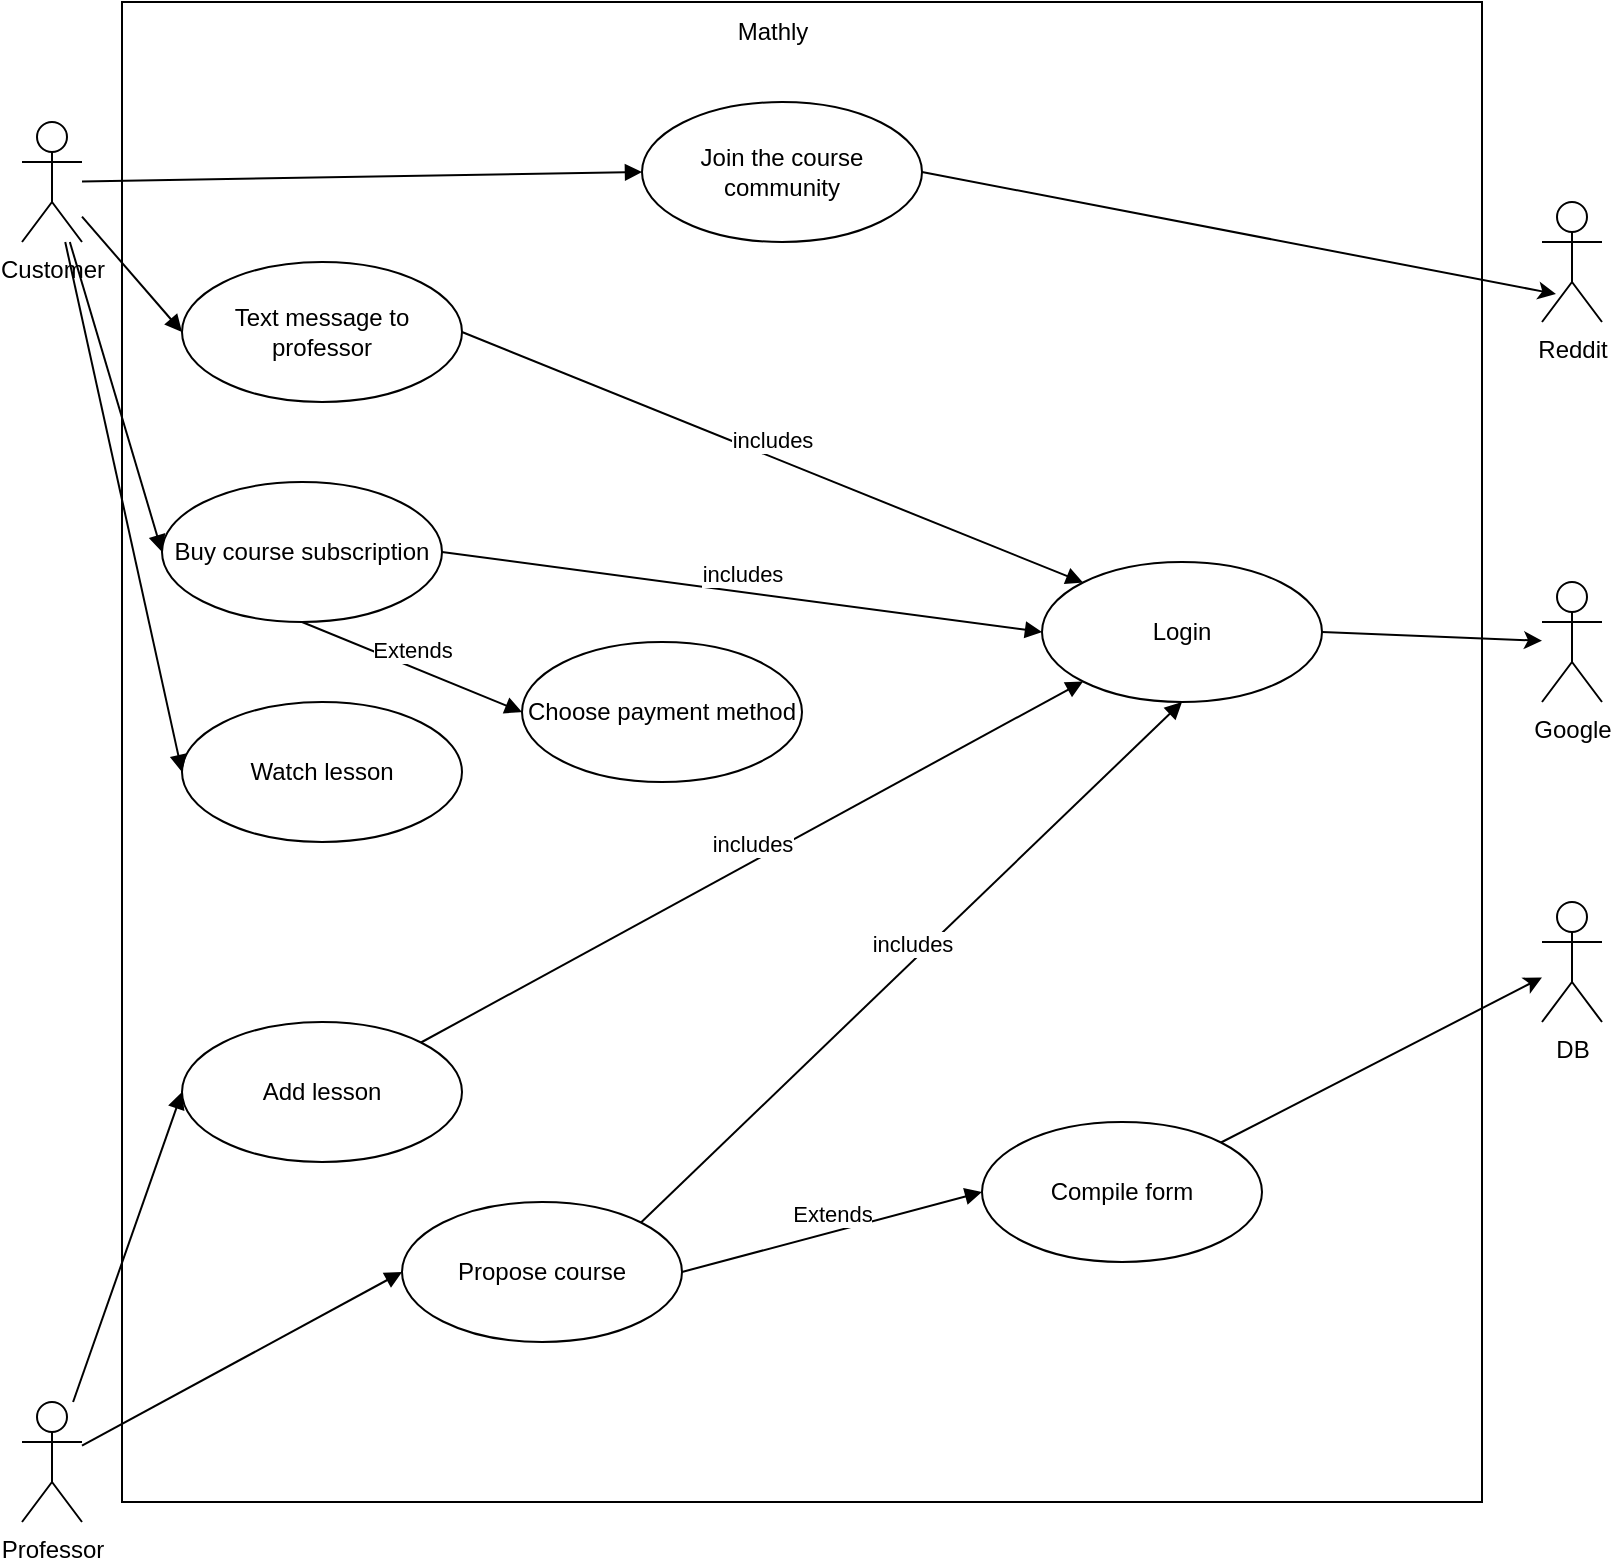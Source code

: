 <mxfile version="22.0.2" type="device">
  <diagram name="Page-1" id="TtVnkeEEjEB0-R0Kt0P4">
    <mxGraphModel dx="1604" dy="843" grid="1" gridSize="10" guides="1" tooltips="1" connect="1" arrows="1" fold="1" page="1" pageScale="1" pageWidth="850" pageHeight="1100" math="0" shadow="0">
      <root>
        <mxCell id="0" />
        <mxCell id="1" parent="0" />
        <mxCell id="7eg9AI-U8wfrf_obAaeg-1" value="" style="rounded=0;whiteSpace=wrap;html=1;" parent="1" vertex="1">
          <mxGeometry x="80" y="40" width="680" height="750" as="geometry" />
        </mxCell>
        <mxCell id="7eg9AI-U8wfrf_obAaeg-2" value="Customer" style="shape=umlActor;verticalLabelPosition=bottom;verticalAlign=top;html=1;outlineConnect=0;" parent="1" vertex="1">
          <mxGeometry x="30" y="100" width="30" height="60" as="geometry" />
        </mxCell>
        <mxCell id="7eg9AI-U8wfrf_obAaeg-3" value="Mathly" style="text;html=1;align=center;verticalAlign=middle;resizable=0;points=[];autosize=1;strokeColor=none;fillColor=none;" parent="1" vertex="1">
          <mxGeometry x="375" y="40" width="60" height="30" as="geometry" />
        </mxCell>
        <mxCell id="7eg9AI-U8wfrf_obAaeg-4" value="Professor&lt;br&gt;" style="shape=umlActor;verticalLabelPosition=bottom;verticalAlign=top;html=1;outlineConnect=0;" parent="1" vertex="1">
          <mxGeometry x="30" y="740" width="30" height="60" as="geometry" />
        </mxCell>
        <mxCell id="7eg9AI-U8wfrf_obAaeg-5" value="Google" style="shape=umlActor;verticalLabelPosition=bottom;verticalAlign=top;html=1;outlineConnect=0;" parent="1" vertex="1">
          <mxGeometry x="790" y="330" width="30" height="60" as="geometry" />
        </mxCell>
        <mxCell id="7eg9AI-U8wfrf_obAaeg-6" value="DB" style="shape=umlActor;verticalLabelPosition=bottom;verticalAlign=top;html=1;outlineConnect=0;" parent="1" vertex="1">
          <mxGeometry x="790" y="490" width="30" height="60" as="geometry" />
        </mxCell>
        <mxCell id="7eg9AI-U8wfrf_obAaeg-7" value="Buy course subscription" style="ellipse;whiteSpace=wrap;html=1;" parent="1" vertex="1">
          <mxGeometry x="100" y="280" width="140" height="70" as="geometry" />
        </mxCell>
        <mxCell id="7eg9AI-U8wfrf_obAaeg-8" value="Choose payment method" style="ellipse;whiteSpace=wrap;html=1;" parent="1" vertex="1">
          <mxGeometry x="280" y="360" width="140" height="70" as="geometry" />
        </mxCell>
        <mxCell id="7eg9AI-U8wfrf_obAaeg-9" value="Extends" style="html=1;verticalAlign=bottom;endArrow=block;curved=0;rounded=0;exitX=0.5;exitY=1;exitDx=0;exitDy=0;entryX=0;entryY=0.5;entryDx=0;entryDy=0;" parent="1" source="7eg9AI-U8wfrf_obAaeg-7" target="7eg9AI-U8wfrf_obAaeg-8" edge="1">
          <mxGeometry width="80" relative="1" as="geometry">
            <mxPoint x="270" y="120" as="sourcePoint" />
            <mxPoint x="350" y="120" as="targetPoint" />
          </mxGeometry>
        </mxCell>
        <mxCell id="7eg9AI-U8wfrf_obAaeg-10" value="" style="html=1;verticalAlign=bottom;endArrow=block;curved=0;rounded=0;entryX=0;entryY=0.5;entryDx=0;entryDy=0;" parent="1" source="7eg9AI-U8wfrf_obAaeg-2" target="7eg9AI-U8wfrf_obAaeg-7" edge="1">
          <mxGeometry width="80" relative="1" as="geometry">
            <mxPoint x="170" y="140" as="sourcePoint" />
            <mxPoint x="250" y="140" as="targetPoint" />
          </mxGeometry>
        </mxCell>
        <mxCell id="7eg9AI-U8wfrf_obAaeg-11" value="Text message to professor" style="ellipse;whiteSpace=wrap;html=1;" parent="1" vertex="1">
          <mxGeometry x="110" y="170" width="140" height="70" as="geometry" />
        </mxCell>
        <mxCell id="7eg9AI-U8wfrf_obAaeg-39" style="rounded=0;orthogonalLoop=1;jettySize=auto;html=1;exitX=1;exitY=0;exitDx=0;exitDy=0;" parent="1" source="7eg9AI-U8wfrf_obAaeg-13" target="7eg9AI-U8wfrf_obAaeg-6" edge="1">
          <mxGeometry relative="1" as="geometry" />
        </mxCell>
        <mxCell id="7eg9AI-U8wfrf_obAaeg-12" value="Propose course" style="ellipse;whiteSpace=wrap;html=1;" parent="1" vertex="1">
          <mxGeometry x="220" y="640" width="140" height="70" as="geometry" />
        </mxCell>
        <mxCell id="7eg9AI-U8wfrf_obAaeg-13" value="Compile form" style="ellipse;whiteSpace=wrap;html=1;" parent="1" vertex="1">
          <mxGeometry x="510" y="600" width="140" height="70" as="geometry" />
        </mxCell>
        <mxCell id="7eg9AI-U8wfrf_obAaeg-15" value="Extends" style="html=1;verticalAlign=bottom;endArrow=block;curved=0;rounded=0;exitX=1;exitY=0.5;exitDx=0;exitDy=0;entryX=0;entryY=0.5;entryDx=0;entryDy=0;" parent="1" source="7eg9AI-U8wfrf_obAaeg-12" target="7eg9AI-U8wfrf_obAaeg-13" edge="1">
          <mxGeometry width="80" relative="1" as="geometry">
            <mxPoint x="260" y="125" as="sourcePoint" />
            <mxPoint x="470" y="715" as="targetPoint" />
          </mxGeometry>
        </mxCell>
        <mxCell id="7eg9AI-U8wfrf_obAaeg-17" value="Add lesson" style="ellipse;whiteSpace=wrap;html=1;" parent="1" vertex="1">
          <mxGeometry x="110" y="550" width="140" height="70" as="geometry" />
        </mxCell>
        <mxCell id="7eg9AI-U8wfrf_obAaeg-19" value="Reddit" style="shape=umlActor;verticalLabelPosition=bottom;verticalAlign=top;html=1;" parent="1" vertex="1">
          <mxGeometry x="790" y="140" width="30" height="60" as="geometry" />
        </mxCell>
        <mxCell id="7eg9AI-U8wfrf_obAaeg-22" value="Join the course community" style="ellipse;whiteSpace=wrap;html=1;" parent="1" vertex="1">
          <mxGeometry x="340" y="90" width="140" height="70" as="geometry" />
        </mxCell>
        <mxCell id="7eg9AI-U8wfrf_obAaeg-38" style="rounded=0;orthogonalLoop=1;jettySize=auto;html=1;exitX=1;exitY=0.5;exitDx=0;exitDy=0;" parent="1" source="7eg9AI-U8wfrf_obAaeg-23" target="7eg9AI-U8wfrf_obAaeg-5" edge="1">
          <mxGeometry relative="1" as="geometry" />
        </mxCell>
        <mxCell id="7eg9AI-U8wfrf_obAaeg-23" value="Login" style="ellipse;whiteSpace=wrap;html=1;" parent="1" vertex="1">
          <mxGeometry x="540" y="320" width="140" height="70" as="geometry" />
        </mxCell>
        <mxCell id="7eg9AI-U8wfrf_obAaeg-24" value="includes" style="html=1;verticalAlign=bottom;endArrow=block;curved=0;rounded=0;exitX=1;exitY=0.5;exitDx=0;exitDy=0;entryX=0;entryY=0.5;entryDx=0;entryDy=0;" parent="1" source="7eg9AI-U8wfrf_obAaeg-7" target="7eg9AI-U8wfrf_obAaeg-23" edge="1">
          <mxGeometry width="80" relative="1" as="geometry">
            <mxPoint x="330" y="220" as="sourcePoint" />
            <mxPoint x="410" y="220" as="targetPoint" />
          </mxGeometry>
        </mxCell>
        <mxCell id="7eg9AI-U8wfrf_obAaeg-25" value="includes" style="html=1;verticalAlign=bottom;endArrow=block;curved=0;rounded=0;exitX=1;exitY=0.5;exitDx=0;exitDy=0;entryX=0;entryY=0;entryDx=0;entryDy=0;" parent="1" source="7eg9AI-U8wfrf_obAaeg-11" target="7eg9AI-U8wfrf_obAaeg-23" edge="1">
          <mxGeometry width="80" relative="1" as="geometry">
            <mxPoint x="239" y="150" as="sourcePoint" />
            <mxPoint x="480" y="390" as="targetPoint" />
          </mxGeometry>
        </mxCell>
        <mxCell id="7eg9AI-U8wfrf_obAaeg-27" value="includes" style="html=1;verticalAlign=bottom;endArrow=block;curved=0;rounded=0;exitX=1;exitY=0;exitDx=0;exitDy=0;entryX=0;entryY=1;entryDx=0;entryDy=0;" parent="1" source="7eg9AI-U8wfrf_obAaeg-17" target="7eg9AI-U8wfrf_obAaeg-23" edge="1">
          <mxGeometry width="80" relative="1" as="geometry">
            <mxPoint x="260" y="305" as="sourcePoint" />
            <mxPoint x="480" y="390" as="targetPoint" />
          </mxGeometry>
        </mxCell>
        <mxCell id="7eg9AI-U8wfrf_obAaeg-28" value="includes" style="html=1;verticalAlign=bottom;endArrow=block;curved=0;rounded=0;exitX=1;exitY=0;exitDx=0;exitDy=0;entryX=0.5;entryY=1;entryDx=0;entryDy=0;" parent="1" source="7eg9AI-U8wfrf_obAaeg-12" target="7eg9AI-U8wfrf_obAaeg-23" edge="1">
          <mxGeometry width="80" relative="1" as="geometry">
            <mxPoint x="260" y="595" as="sourcePoint" />
            <mxPoint x="431" y="450" as="targetPoint" />
          </mxGeometry>
        </mxCell>
        <mxCell id="7eg9AI-U8wfrf_obAaeg-29" value="Watch lesson" style="ellipse;whiteSpace=wrap;html=1;" parent="1" vertex="1">
          <mxGeometry x="110" y="390" width="140" height="70" as="geometry" />
        </mxCell>
        <mxCell id="7eg9AI-U8wfrf_obAaeg-30" value="" style="html=1;verticalAlign=bottom;endArrow=block;curved=0;rounded=0;entryX=0;entryY=0.5;entryDx=0;entryDy=0;" parent="1" source="7eg9AI-U8wfrf_obAaeg-2" target="7eg9AI-U8wfrf_obAaeg-11" edge="1">
          <mxGeometry width="80" relative="1" as="geometry">
            <mxPoint x="70" y="139" as="sourcePoint" />
            <mxPoint x="280" y="125" as="targetPoint" />
          </mxGeometry>
        </mxCell>
        <mxCell id="7eg9AI-U8wfrf_obAaeg-31" value="" style="html=1;verticalAlign=bottom;endArrow=block;curved=0;rounded=0;entryX=0;entryY=0.5;entryDx=0;entryDy=0;" parent="1" source="7eg9AI-U8wfrf_obAaeg-2" target="7eg9AI-U8wfrf_obAaeg-22" edge="1">
          <mxGeometry width="80" relative="1" as="geometry">
            <mxPoint x="70" y="145" as="sourcePoint" />
            <mxPoint x="280" y="215" as="targetPoint" />
          </mxGeometry>
        </mxCell>
        <mxCell id="7eg9AI-U8wfrf_obAaeg-32" value="" style="html=1;verticalAlign=bottom;endArrow=block;curved=0;rounded=0;entryX=0;entryY=0.5;entryDx=0;entryDy=0;" parent="1" source="7eg9AI-U8wfrf_obAaeg-2" target="7eg9AI-U8wfrf_obAaeg-29" edge="1">
          <mxGeometry width="80" relative="1" as="geometry">
            <mxPoint x="70" y="151" as="sourcePoint" />
            <mxPoint x="280" y="305" as="targetPoint" />
          </mxGeometry>
        </mxCell>
        <mxCell id="7eg9AI-U8wfrf_obAaeg-33" value="" style="html=1;verticalAlign=bottom;endArrow=block;curved=0;rounded=0;entryX=0;entryY=0.5;entryDx=0;entryDy=0;" parent="1" source="7eg9AI-U8wfrf_obAaeg-4" target="7eg9AI-U8wfrf_obAaeg-17" edge="1">
          <mxGeometry width="80" relative="1" as="geometry">
            <mxPoint x="70" y="160" as="sourcePoint" />
            <mxPoint x="280" y="435" as="targetPoint" />
          </mxGeometry>
        </mxCell>
        <mxCell id="7eg9AI-U8wfrf_obAaeg-34" value="" style="html=1;verticalAlign=bottom;endArrow=block;curved=0;rounded=0;entryX=0;entryY=0.5;entryDx=0;entryDy=0;" parent="1" source="7eg9AI-U8wfrf_obAaeg-4" target="7eg9AI-U8wfrf_obAaeg-12" edge="1">
          <mxGeometry width="80" relative="1" as="geometry">
            <mxPoint x="70" y="768" as="sourcePoint" />
            <mxPoint x="280" y="595" as="targetPoint" />
          </mxGeometry>
        </mxCell>
        <mxCell id="7eg9AI-U8wfrf_obAaeg-40" style="rounded=0;orthogonalLoop=1;jettySize=auto;html=1;exitX=1;exitY=0.5;exitDx=0;exitDy=0;entryX=0.233;entryY=0.767;entryDx=0;entryDy=0;entryPerimeter=0;" parent="1" source="7eg9AI-U8wfrf_obAaeg-22" target="7eg9AI-U8wfrf_obAaeg-19" edge="1">
          <mxGeometry relative="1" as="geometry" />
        </mxCell>
      </root>
    </mxGraphModel>
  </diagram>
</mxfile>
